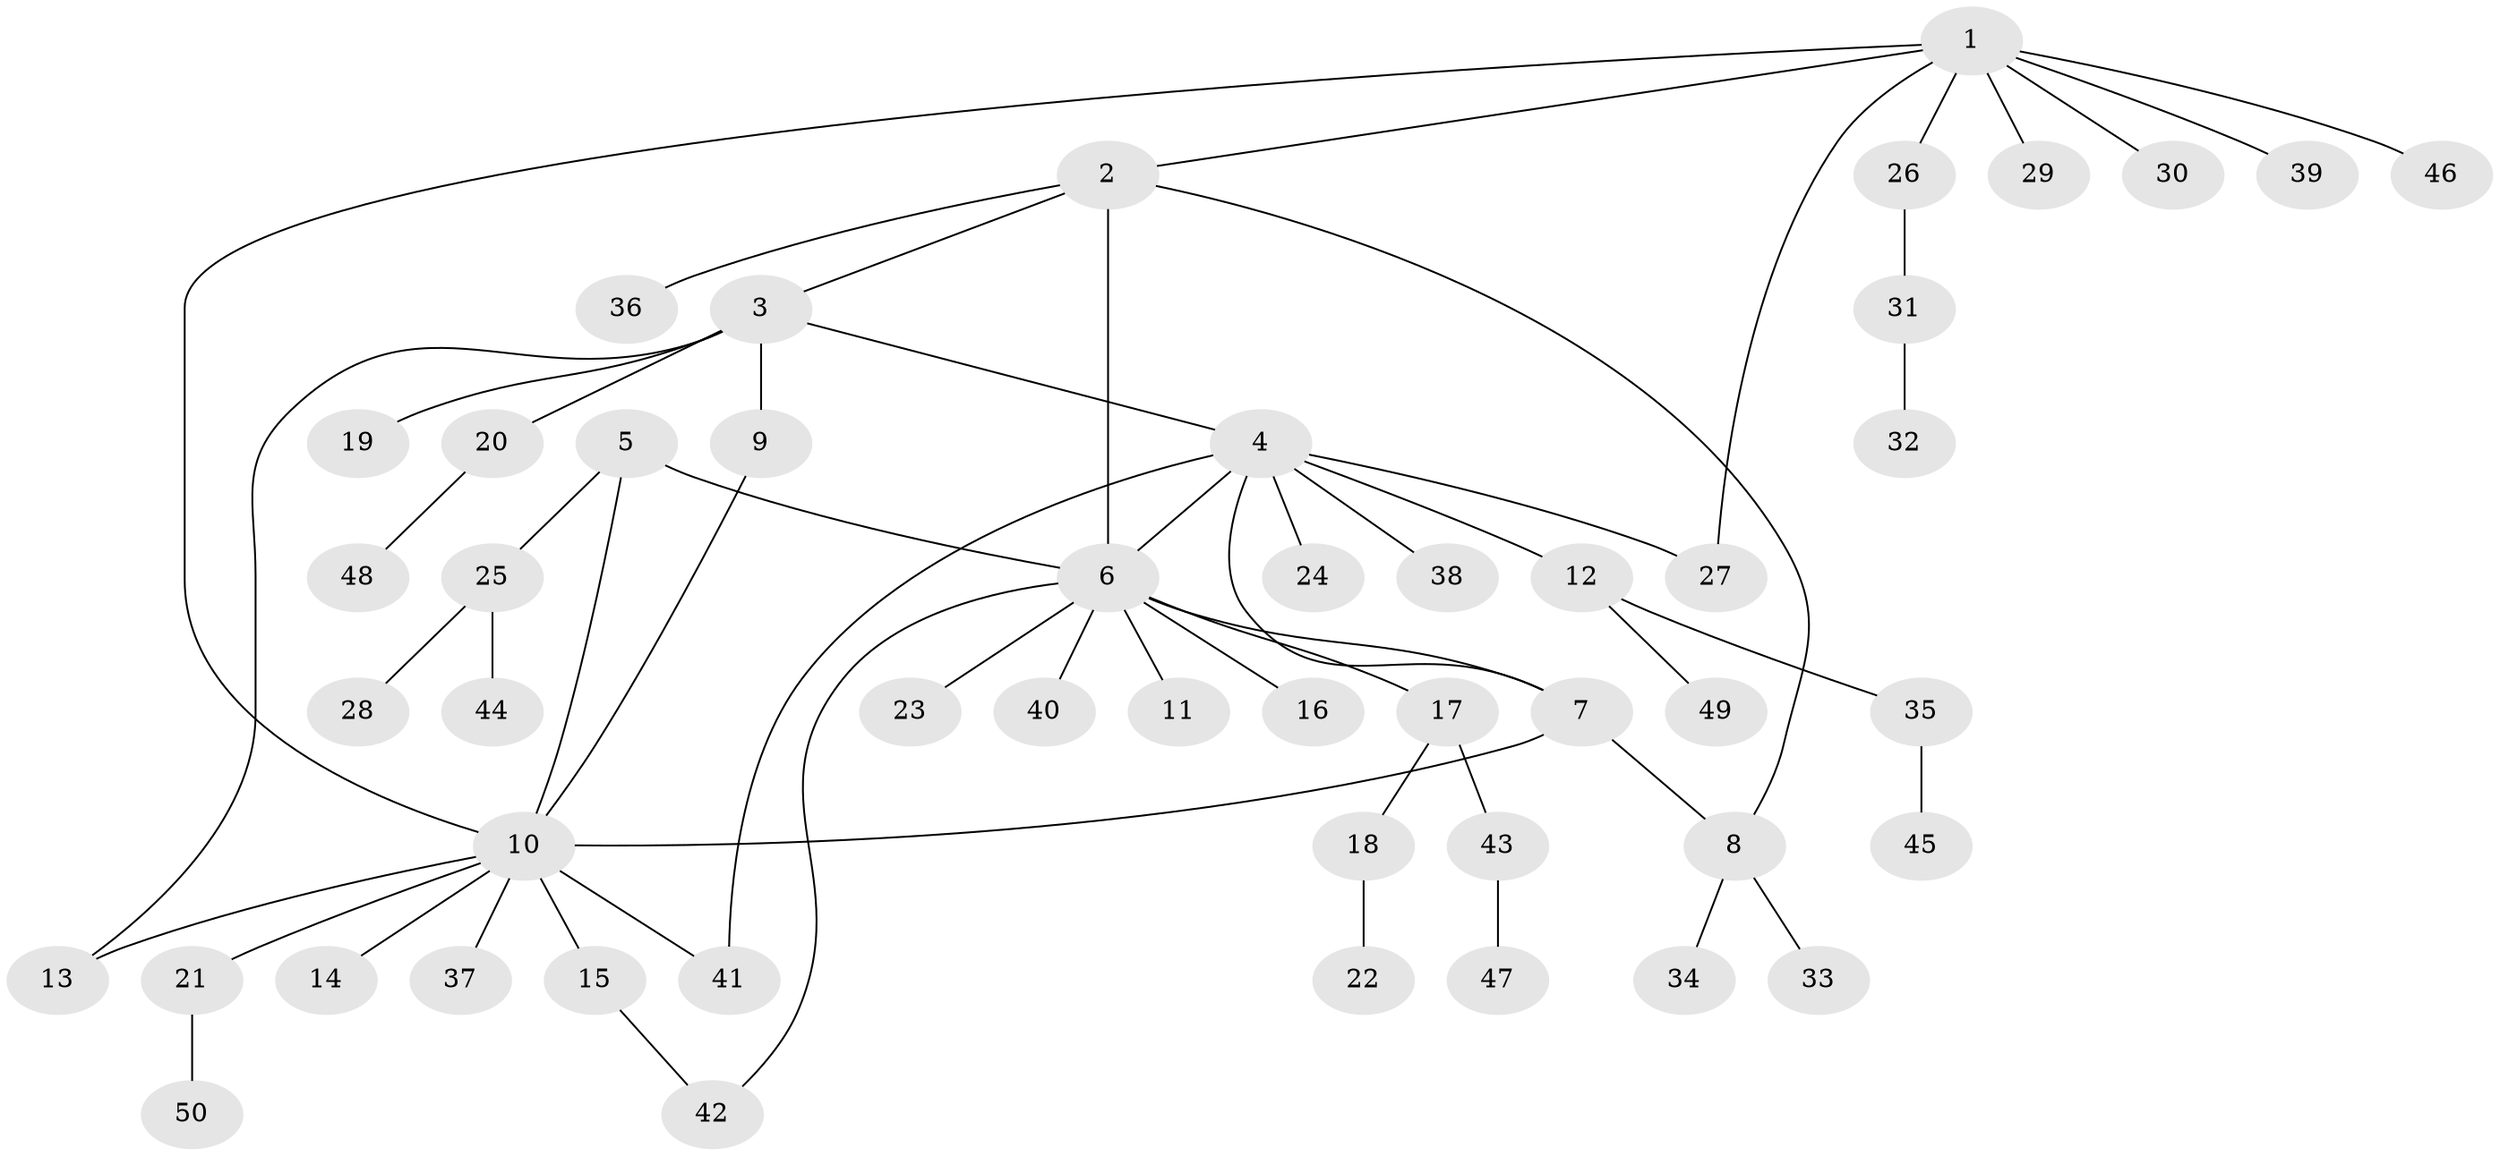 // coarse degree distribution, {7: 0.02702702702702703, 4: 0.02702702702702703, 11: 0.05405405405405406, 3: 0.08108108108108109, 2: 0.24324324324324326, 10: 0.02702702702702703, 1: 0.5405405405405406}
// Generated by graph-tools (version 1.1) at 2025/24/03/03/25 07:24:09]
// undirected, 50 vertices, 59 edges
graph export_dot {
graph [start="1"]
  node [color=gray90,style=filled];
  1;
  2;
  3;
  4;
  5;
  6;
  7;
  8;
  9;
  10;
  11;
  12;
  13;
  14;
  15;
  16;
  17;
  18;
  19;
  20;
  21;
  22;
  23;
  24;
  25;
  26;
  27;
  28;
  29;
  30;
  31;
  32;
  33;
  34;
  35;
  36;
  37;
  38;
  39;
  40;
  41;
  42;
  43;
  44;
  45;
  46;
  47;
  48;
  49;
  50;
  1 -- 2;
  1 -- 10;
  1 -- 26;
  1 -- 27;
  1 -- 29;
  1 -- 30;
  1 -- 39;
  1 -- 46;
  2 -- 3;
  2 -- 6;
  2 -- 8;
  2 -- 36;
  3 -- 4;
  3 -- 9;
  3 -- 13;
  3 -- 19;
  3 -- 20;
  4 -- 6;
  4 -- 7;
  4 -- 12;
  4 -- 24;
  4 -- 27;
  4 -- 38;
  4 -- 41;
  5 -- 6;
  5 -- 10;
  5 -- 25;
  6 -- 7;
  6 -- 11;
  6 -- 16;
  6 -- 17;
  6 -- 23;
  6 -- 40;
  6 -- 42;
  7 -- 8;
  7 -- 10;
  8 -- 33;
  8 -- 34;
  9 -- 10;
  10 -- 13;
  10 -- 14;
  10 -- 15;
  10 -- 21;
  10 -- 37;
  10 -- 41;
  12 -- 35;
  12 -- 49;
  15 -- 42;
  17 -- 18;
  17 -- 43;
  18 -- 22;
  20 -- 48;
  21 -- 50;
  25 -- 28;
  25 -- 44;
  26 -- 31;
  31 -- 32;
  35 -- 45;
  43 -- 47;
}
